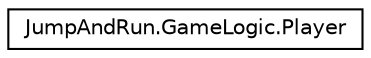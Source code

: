 digraph "Grafische Darstellung der Klassenhierarchie"
{
  edge [fontname="Helvetica",fontsize="10",labelfontname="Helvetica",labelfontsize="10"];
  node [fontname="Helvetica",fontsize="10",shape=record];
  rankdir="LR";
  Node1 [label="JumpAndRun.GameLogic.Player",height=0.2,width=0.4,color="black", fillcolor="white", style="filled",URL="$class_jump_and_run_1_1_game_logic_1_1_player.html",tooltip="Stellt einen Spielcharakter in der Ausgabe dar "];
}
